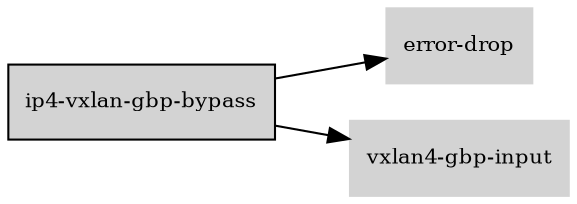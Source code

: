 digraph "ip4_vxlan_gbp_bypass_subgraph" {
  rankdir=LR;
  node [shape=box, style=filled, fontsize=10, color=lightgray, fontcolor=black, fillcolor=lightgray];
  "ip4-vxlan-gbp-bypass" [color=black, fontcolor=black, fillcolor=lightgray];
  edge [fontsize=8];
  "ip4-vxlan-gbp-bypass" -> "error-drop";
  "ip4-vxlan-gbp-bypass" -> "vxlan4-gbp-input";
}
